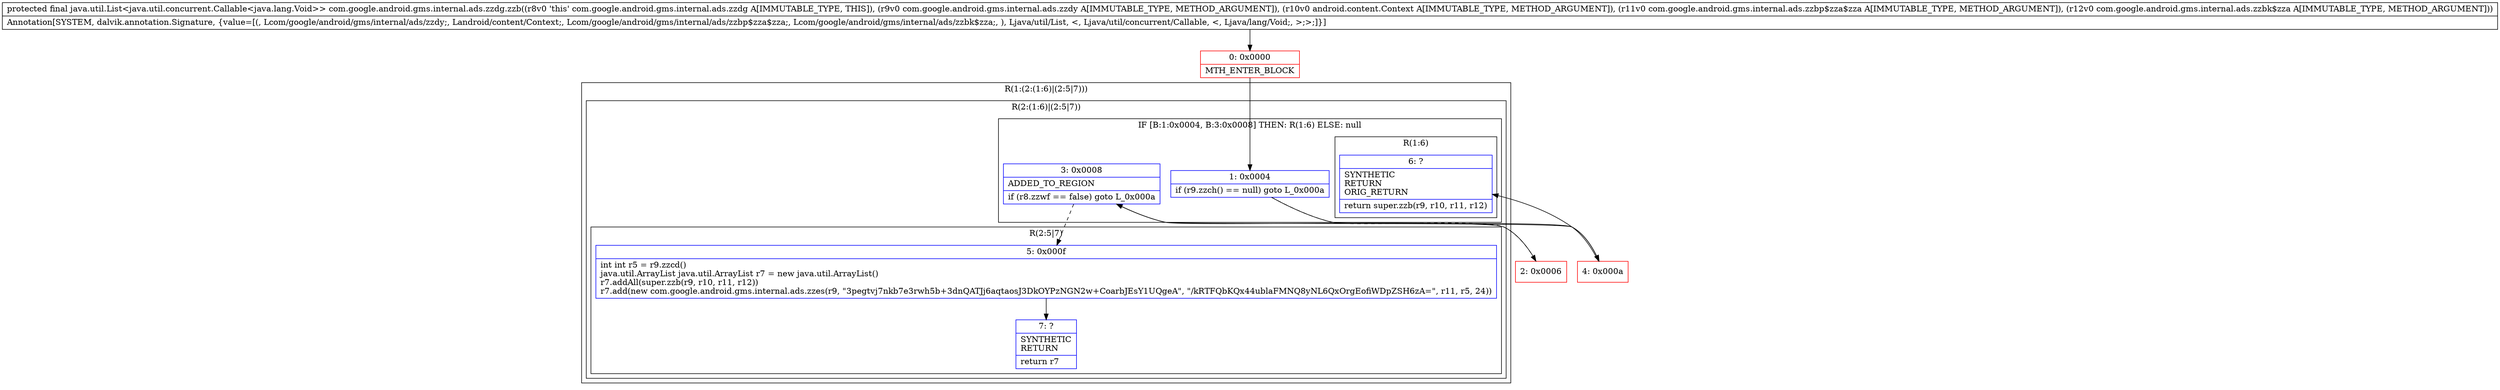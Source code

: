 digraph "CFG forcom.google.android.gms.internal.ads.zzdg.zzb(Lcom\/google\/android\/gms\/internal\/ads\/zzdy;Landroid\/content\/Context;Lcom\/google\/android\/gms\/internal\/ads\/zzbp$zza$zza;Lcom\/google\/android\/gms\/internal\/ads\/zzbk$zza;)Ljava\/util\/List;" {
subgraph cluster_Region_201864799 {
label = "R(1:(2:(1:6)|(2:5|7)))";
node [shape=record,color=blue];
subgraph cluster_Region_1912417751 {
label = "R(2:(1:6)|(2:5|7))";
node [shape=record,color=blue];
subgraph cluster_IfRegion_2105790648 {
label = "IF [B:1:0x0004, B:3:0x0008] THEN: R(1:6) ELSE: null";
node [shape=record,color=blue];
Node_1 [shape=record,label="{1\:\ 0x0004|if (r9.zzch() == null) goto L_0x000a\l}"];
Node_3 [shape=record,label="{3\:\ 0x0008|ADDED_TO_REGION\l|if (r8.zzwf == false) goto L_0x000a\l}"];
subgraph cluster_Region_594732594 {
label = "R(1:6)";
node [shape=record,color=blue];
Node_6 [shape=record,label="{6\:\ ?|SYNTHETIC\lRETURN\lORIG_RETURN\l|return super.zzb(r9, r10, r11, r12)\l}"];
}
}
subgraph cluster_Region_995674651 {
label = "R(2:5|7)";
node [shape=record,color=blue];
Node_5 [shape=record,label="{5\:\ 0x000f|int int r5 = r9.zzcd()\ljava.util.ArrayList java.util.ArrayList r7 = new java.util.ArrayList()\lr7.addAll(super.zzb(r9, r10, r11, r12))\lr7.add(new com.google.android.gms.internal.ads.zzes(r9, \"3pegtvj7nkb7e3rwh5b+3dnQATJj6aqtaosJ3DkOYPzNGN2w+CoarbJEsY1UQgeA\", \"\/kRTFQbKQx44ublaFMNQ8yNL6QxOrgEofiWDpZSH6zA=\", r11, r5, 24))\l}"];
Node_7 [shape=record,label="{7\:\ ?|SYNTHETIC\lRETURN\l|return r7\l}"];
}
}
}
Node_0 [shape=record,color=red,label="{0\:\ 0x0000|MTH_ENTER_BLOCK\l}"];
Node_2 [shape=record,color=red,label="{2\:\ 0x0006}"];
Node_4 [shape=record,color=red,label="{4\:\ 0x000a}"];
MethodNode[shape=record,label="{protected final java.util.List\<java.util.concurrent.Callable\<java.lang.Void\>\> com.google.android.gms.internal.ads.zzdg.zzb((r8v0 'this' com.google.android.gms.internal.ads.zzdg A[IMMUTABLE_TYPE, THIS]), (r9v0 com.google.android.gms.internal.ads.zzdy A[IMMUTABLE_TYPE, METHOD_ARGUMENT]), (r10v0 android.content.Context A[IMMUTABLE_TYPE, METHOD_ARGUMENT]), (r11v0 com.google.android.gms.internal.ads.zzbp$zza$zza A[IMMUTABLE_TYPE, METHOD_ARGUMENT]), (r12v0 com.google.android.gms.internal.ads.zzbk$zza A[IMMUTABLE_TYPE, METHOD_ARGUMENT]))  | Annotation[SYSTEM, dalvik.annotation.Signature, \{value=[(, Lcom\/google\/android\/gms\/internal\/ads\/zzdy;, Landroid\/content\/Context;, Lcom\/google\/android\/gms\/internal\/ads\/zzbp$zza$zza;, Lcom\/google\/android\/gms\/internal\/ads\/zzbk$zza;, ), Ljava\/util\/List, \<, Ljava\/util\/concurrent\/Callable, \<, Ljava\/lang\/Void;, \>;\>;]\}]\l}"];
MethodNode -> Node_0;
Node_1 -> Node_2[style=dashed];
Node_1 -> Node_4;
Node_3 -> Node_4;
Node_3 -> Node_5[style=dashed];
Node_5 -> Node_7;
Node_0 -> Node_1;
Node_2 -> Node_3;
Node_4 -> Node_6;
}

